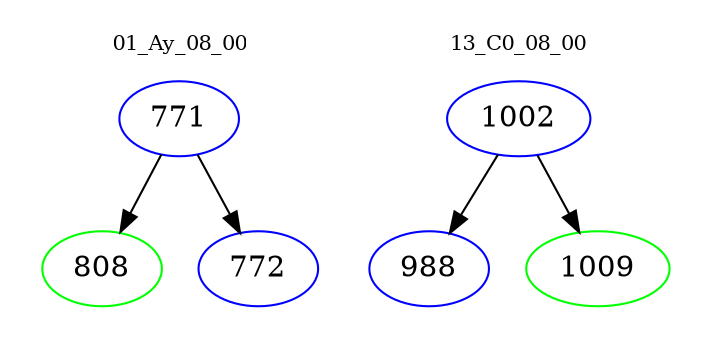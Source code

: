 digraph{
subgraph cluster_0 {
color = white
label = "01_Ay_08_00";
fontsize=10;
T0_771 [label="771", color="blue"]
T0_771 -> T0_808 [color="black"]
T0_808 [label="808", color="green"]
T0_771 -> T0_772 [color="black"]
T0_772 [label="772", color="blue"]
}
subgraph cluster_1 {
color = white
label = "13_C0_08_00";
fontsize=10;
T1_1002 [label="1002", color="blue"]
T1_1002 -> T1_988 [color="black"]
T1_988 [label="988", color="blue"]
T1_1002 -> T1_1009 [color="black"]
T1_1009 [label="1009", color="green"]
}
}
